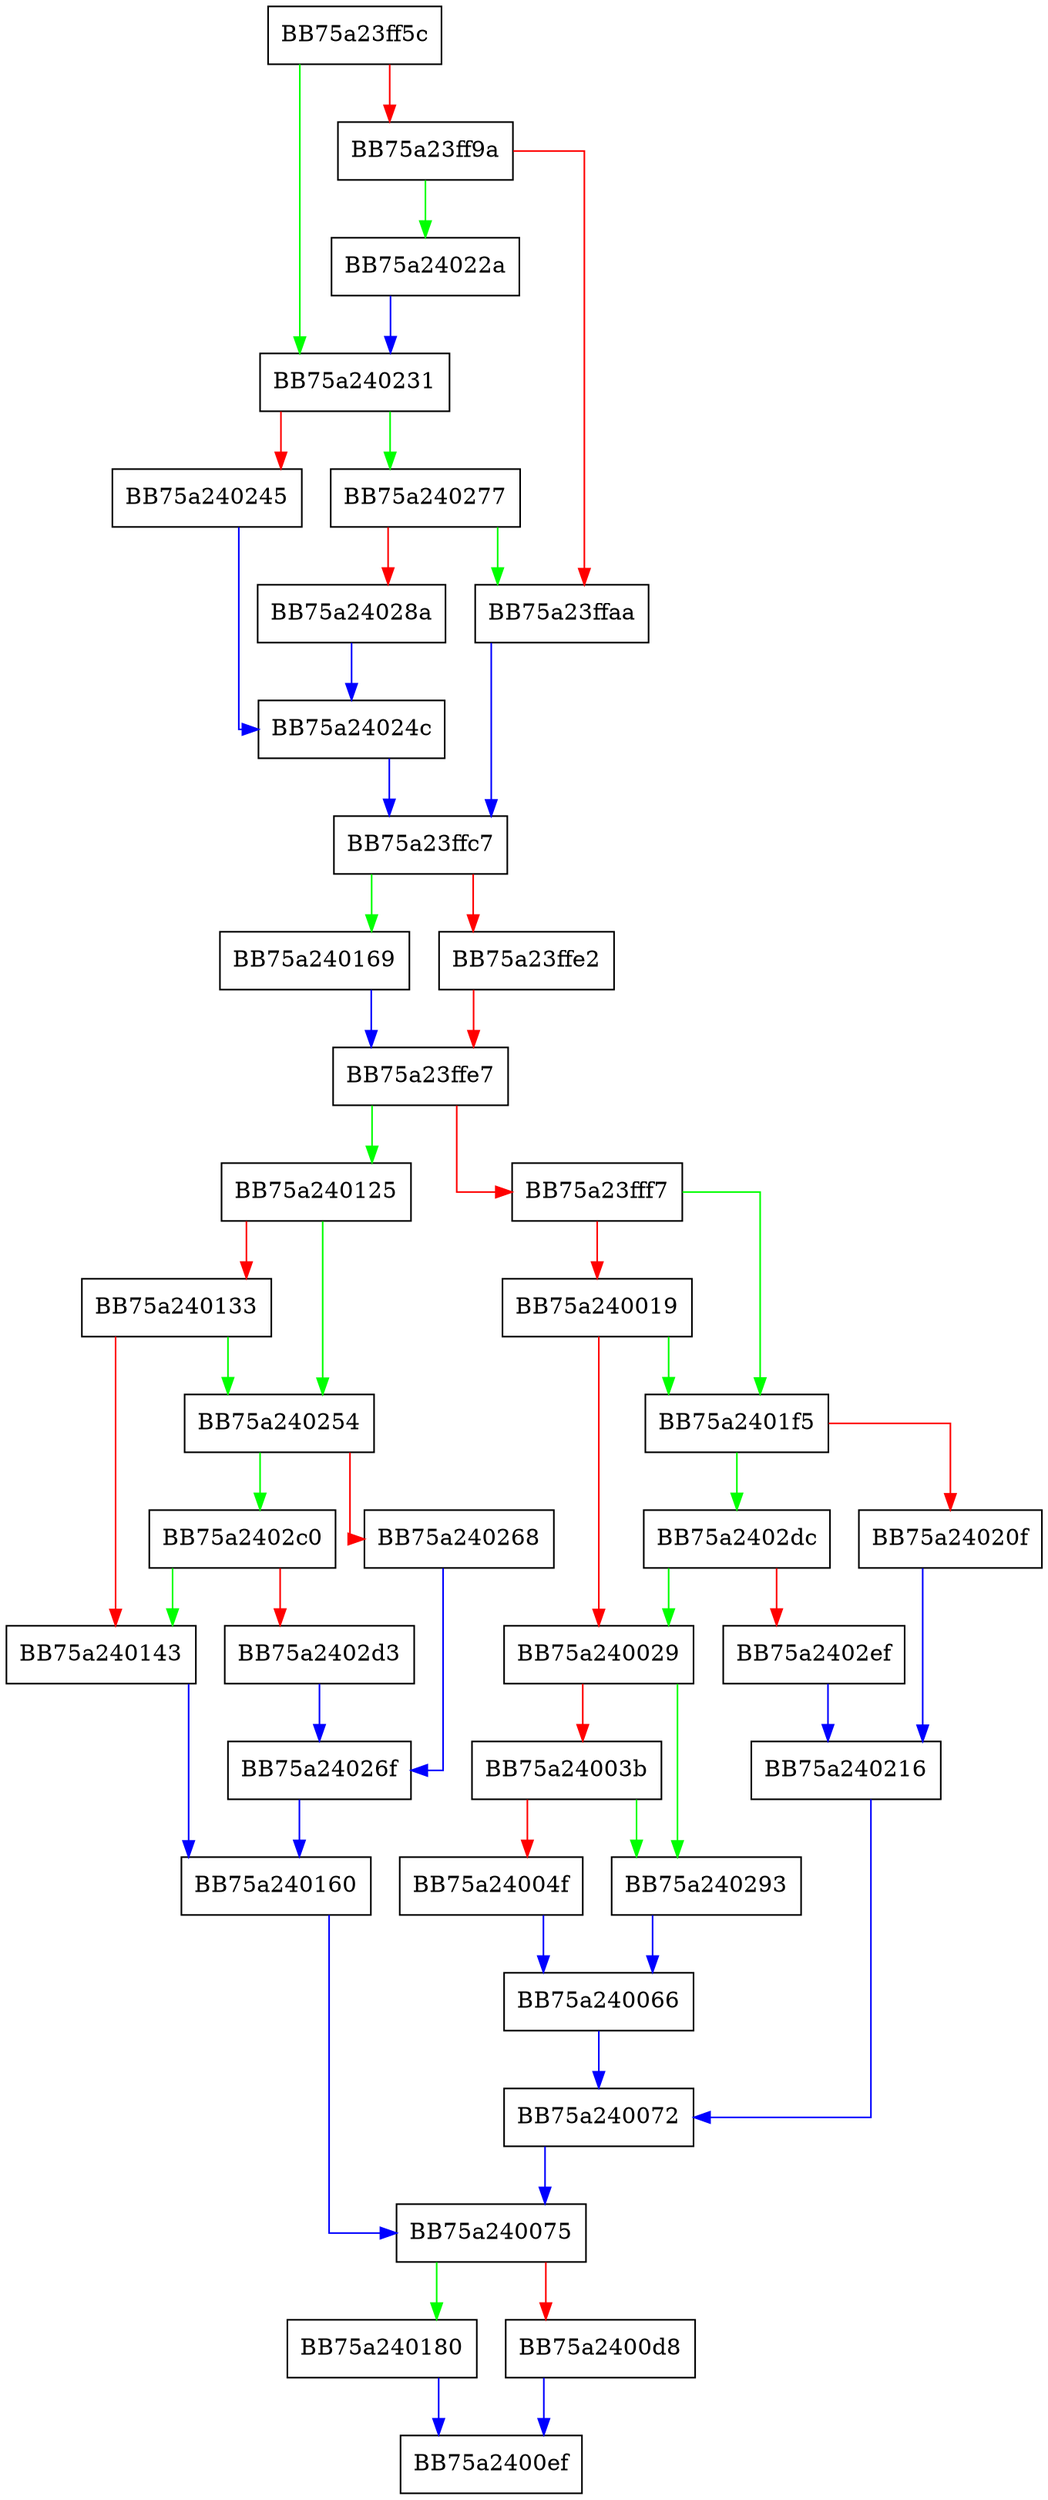 digraph imul3 {
  node [shape="box"];
  graph [splines=ortho];
  BB75a23ff5c -> BB75a240231 [color="green"];
  BB75a23ff5c -> BB75a23ff9a [color="red"];
  BB75a23ff9a -> BB75a24022a [color="green"];
  BB75a23ff9a -> BB75a23ffaa [color="red"];
  BB75a23ffaa -> BB75a23ffc7 [color="blue"];
  BB75a23ffc7 -> BB75a240169 [color="green"];
  BB75a23ffc7 -> BB75a23ffe2 [color="red"];
  BB75a23ffe2 -> BB75a23ffe7 [color="red"];
  BB75a23ffe7 -> BB75a240125 [color="green"];
  BB75a23ffe7 -> BB75a23fff7 [color="red"];
  BB75a23fff7 -> BB75a2401f5 [color="green"];
  BB75a23fff7 -> BB75a240019 [color="red"];
  BB75a240019 -> BB75a2401f5 [color="green"];
  BB75a240019 -> BB75a240029 [color="red"];
  BB75a240029 -> BB75a240293 [color="green"];
  BB75a240029 -> BB75a24003b [color="red"];
  BB75a24003b -> BB75a240293 [color="green"];
  BB75a24003b -> BB75a24004f [color="red"];
  BB75a24004f -> BB75a240066 [color="blue"];
  BB75a240066 -> BB75a240072 [color="blue"];
  BB75a240072 -> BB75a240075 [color="blue"];
  BB75a240075 -> BB75a240180 [color="green"];
  BB75a240075 -> BB75a2400d8 [color="red"];
  BB75a2400d8 -> BB75a2400ef [color="blue"];
  BB75a240125 -> BB75a240254 [color="green"];
  BB75a240125 -> BB75a240133 [color="red"];
  BB75a240133 -> BB75a240254 [color="green"];
  BB75a240133 -> BB75a240143 [color="red"];
  BB75a240143 -> BB75a240160 [color="blue"];
  BB75a240160 -> BB75a240075 [color="blue"];
  BB75a240169 -> BB75a23ffe7 [color="blue"];
  BB75a240180 -> BB75a2400ef [color="blue"];
  BB75a2401f5 -> BB75a2402dc [color="green"];
  BB75a2401f5 -> BB75a24020f [color="red"];
  BB75a24020f -> BB75a240216 [color="blue"];
  BB75a240216 -> BB75a240072 [color="blue"];
  BB75a24022a -> BB75a240231 [color="blue"];
  BB75a240231 -> BB75a240277 [color="green"];
  BB75a240231 -> BB75a240245 [color="red"];
  BB75a240245 -> BB75a24024c [color="blue"];
  BB75a24024c -> BB75a23ffc7 [color="blue"];
  BB75a240254 -> BB75a2402c0 [color="green"];
  BB75a240254 -> BB75a240268 [color="red"];
  BB75a240268 -> BB75a24026f [color="blue"];
  BB75a24026f -> BB75a240160 [color="blue"];
  BB75a240277 -> BB75a23ffaa [color="green"];
  BB75a240277 -> BB75a24028a [color="red"];
  BB75a24028a -> BB75a24024c [color="blue"];
  BB75a240293 -> BB75a240066 [color="blue"];
  BB75a2402c0 -> BB75a240143 [color="green"];
  BB75a2402c0 -> BB75a2402d3 [color="red"];
  BB75a2402d3 -> BB75a24026f [color="blue"];
  BB75a2402dc -> BB75a240029 [color="green"];
  BB75a2402dc -> BB75a2402ef [color="red"];
  BB75a2402ef -> BB75a240216 [color="blue"];
}